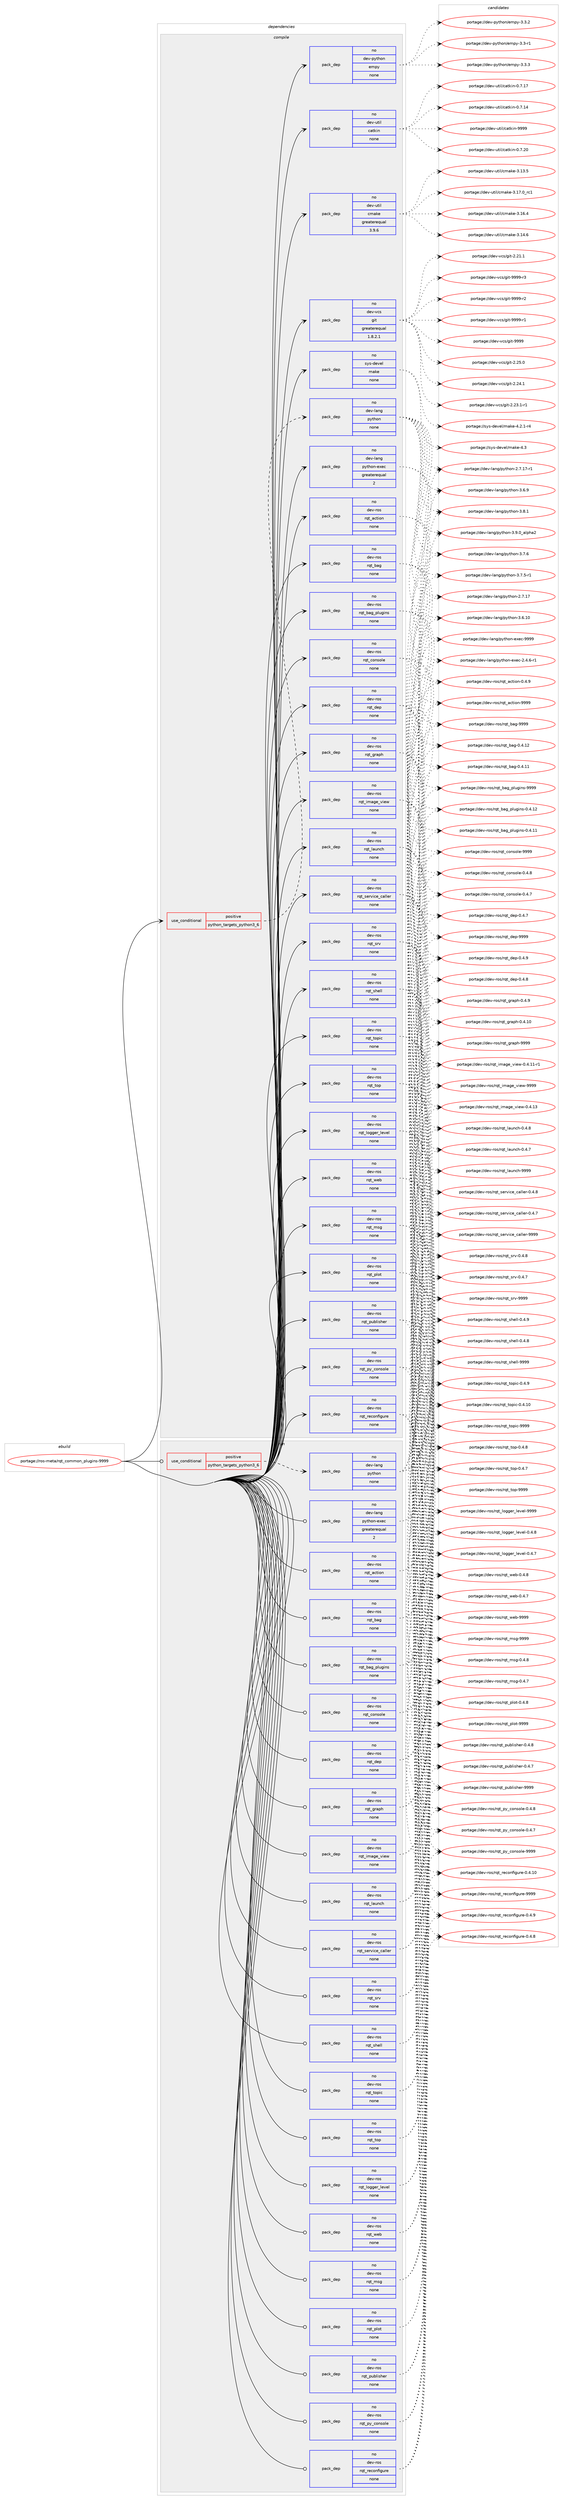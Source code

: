 digraph prolog {

# *************
# Graph options
# *************

newrank=true;
concentrate=true;
compound=true;
graph [rankdir=LR,fontname=Helvetica,fontsize=10,ranksep=1.5];#, ranksep=2.5, nodesep=0.2];
edge  [arrowhead=vee];
node  [fontname=Helvetica,fontsize=10];

# **********
# The ebuild
# **********

subgraph cluster_leftcol {
color=gray;
rank=same;
label=<<i>ebuild</i>>;
id [label="portage://ros-meta/rqt_common_plugins-9999", color=red, width=4, href="../ros-meta/rqt_common_plugins-9999.svg"];
}

# ****************
# The dependencies
# ****************

subgraph cluster_midcol {
color=gray;
label=<<i>dependencies</i>>;
subgraph cluster_compile {
fillcolor="#eeeeee";
style=filled;
label=<<i>compile</i>>;
subgraph cond20839 {
dependency103683 [label=<<TABLE BORDER="0" CELLBORDER="1" CELLSPACING="0" CELLPADDING="4"><TR><TD ROWSPAN="3" CELLPADDING="10">use_conditional</TD></TR><TR><TD>positive</TD></TR><TR><TD>python_targets_python3_6</TD></TR></TABLE>>, shape=none, color=red];
subgraph pack81050 {
dependency103684 [label=<<TABLE BORDER="0" CELLBORDER="1" CELLSPACING="0" CELLPADDING="4" WIDTH="220"><TR><TD ROWSPAN="6" CELLPADDING="30">pack_dep</TD></TR><TR><TD WIDTH="110">no</TD></TR><TR><TD>dev-lang</TD></TR><TR><TD>python</TD></TR><TR><TD>none</TD></TR><TR><TD></TD></TR></TABLE>>, shape=none, color=blue];
}
dependency103683:e -> dependency103684:w [weight=20,style="dashed",arrowhead="vee"];
}
id:e -> dependency103683:w [weight=20,style="solid",arrowhead="vee"];
subgraph pack81051 {
dependency103685 [label=<<TABLE BORDER="0" CELLBORDER="1" CELLSPACING="0" CELLPADDING="4" WIDTH="220"><TR><TD ROWSPAN="6" CELLPADDING="30">pack_dep</TD></TR><TR><TD WIDTH="110">no</TD></TR><TR><TD>dev-lang</TD></TR><TR><TD>python-exec</TD></TR><TR><TD>greaterequal</TD></TR><TR><TD>2</TD></TR></TABLE>>, shape=none, color=blue];
}
id:e -> dependency103685:w [weight=20,style="solid",arrowhead="vee"];
subgraph pack81052 {
dependency103686 [label=<<TABLE BORDER="0" CELLBORDER="1" CELLSPACING="0" CELLPADDING="4" WIDTH="220"><TR><TD ROWSPAN="6" CELLPADDING="30">pack_dep</TD></TR><TR><TD WIDTH="110">no</TD></TR><TR><TD>dev-python</TD></TR><TR><TD>empy</TD></TR><TR><TD>none</TD></TR><TR><TD></TD></TR></TABLE>>, shape=none, color=blue];
}
id:e -> dependency103686:w [weight=20,style="solid",arrowhead="vee"];
subgraph pack81053 {
dependency103687 [label=<<TABLE BORDER="0" CELLBORDER="1" CELLSPACING="0" CELLPADDING="4" WIDTH="220"><TR><TD ROWSPAN="6" CELLPADDING="30">pack_dep</TD></TR><TR><TD WIDTH="110">no</TD></TR><TR><TD>dev-ros</TD></TR><TR><TD>rqt_action</TD></TR><TR><TD>none</TD></TR><TR><TD></TD></TR></TABLE>>, shape=none, color=blue];
}
id:e -> dependency103687:w [weight=20,style="solid",arrowhead="vee"];
subgraph pack81054 {
dependency103688 [label=<<TABLE BORDER="0" CELLBORDER="1" CELLSPACING="0" CELLPADDING="4" WIDTH="220"><TR><TD ROWSPAN="6" CELLPADDING="30">pack_dep</TD></TR><TR><TD WIDTH="110">no</TD></TR><TR><TD>dev-ros</TD></TR><TR><TD>rqt_bag</TD></TR><TR><TD>none</TD></TR><TR><TD></TD></TR></TABLE>>, shape=none, color=blue];
}
id:e -> dependency103688:w [weight=20,style="solid",arrowhead="vee"];
subgraph pack81055 {
dependency103689 [label=<<TABLE BORDER="0" CELLBORDER="1" CELLSPACING="0" CELLPADDING="4" WIDTH="220"><TR><TD ROWSPAN="6" CELLPADDING="30">pack_dep</TD></TR><TR><TD WIDTH="110">no</TD></TR><TR><TD>dev-ros</TD></TR><TR><TD>rqt_bag_plugins</TD></TR><TR><TD>none</TD></TR><TR><TD></TD></TR></TABLE>>, shape=none, color=blue];
}
id:e -> dependency103689:w [weight=20,style="solid",arrowhead="vee"];
subgraph pack81056 {
dependency103690 [label=<<TABLE BORDER="0" CELLBORDER="1" CELLSPACING="0" CELLPADDING="4" WIDTH="220"><TR><TD ROWSPAN="6" CELLPADDING="30">pack_dep</TD></TR><TR><TD WIDTH="110">no</TD></TR><TR><TD>dev-ros</TD></TR><TR><TD>rqt_console</TD></TR><TR><TD>none</TD></TR><TR><TD></TD></TR></TABLE>>, shape=none, color=blue];
}
id:e -> dependency103690:w [weight=20,style="solid",arrowhead="vee"];
subgraph pack81057 {
dependency103691 [label=<<TABLE BORDER="0" CELLBORDER="1" CELLSPACING="0" CELLPADDING="4" WIDTH="220"><TR><TD ROWSPAN="6" CELLPADDING="30">pack_dep</TD></TR><TR><TD WIDTH="110">no</TD></TR><TR><TD>dev-ros</TD></TR><TR><TD>rqt_dep</TD></TR><TR><TD>none</TD></TR><TR><TD></TD></TR></TABLE>>, shape=none, color=blue];
}
id:e -> dependency103691:w [weight=20,style="solid",arrowhead="vee"];
subgraph pack81058 {
dependency103692 [label=<<TABLE BORDER="0" CELLBORDER="1" CELLSPACING="0" CELLPADDING="4" WIDTH="220"><TR><TD ROWSPAN="6" CELLPADDING="30">pack_dep</TD></TR><TR><TD WIDTH="110">no</TD></TR><TR><TD>dev-ros</TD></TR><TR><TD>rqt_graph</TD></TR><TR><TD>none</TD></TR><TR><TD></TD></TR></TABLE>>, shape=none, color=blue];
}
id:e -> dependency103692:w [weight=20,style="solid",arrowhead="vee"];
subgraph pack81059 {
dependency103693 [label=<<TABLE BORDER="0" CELLBORDER="1" CELLSPACING="0" CELLPADDING="4" WIDTH="220"><TR><TD ROWSPAN="6" CELLPADDING="30">pack_dep</TD></TR><TR><TD WIDTH="110">no</TD></TR><TR><TD>dev-ros</TD></TR><TR><TD>rqt_image_view</TD></TR><TR><TD>none</TD></TR><TR><TD></TD></TR></TABLE>>, shape=none, color=blue];
}
id:e -> dependency103693:w [weight=20,style="solid",arrowhead="vee"];
subgraph pack81060 {
dependency103694 [label=<<TABLE BORDER="0" CELLBORDER="1" CELLSPACING="0" CELLPADDING="4" WIDTH="220"><TR><TD ROWSPAN="6" CELLPADDING="30">pack_dep</TD></TR><TR><TD WIDTH="110">no</TD></TR><TR><TD>dev-ros</TD></TR><TR><TD>rqt_launch</TD></TR><TR><TD>none</TD></TR><TR><TD></TD></TR></TABLE>>, shape=none, color=blue];
}
id:e -> dependency103694:w [weight=20,style="solid",arrowhead="vee"];
subgraph pack81061 {
dependency103695 [label=<<TABLE BORDER="0" CELLBORDER="1" CELLSPACING="0" CELLPADDING="4" WIDTH="220"><TR><TD ROWSPAN="6" CELLPADDING="30">pack_dep</TD></TR><TR><TD WIDTH="110">no</TD></TR><TR><TD>dev-ros</TD></TR><TR><TD>rqt_logger_level</TD></TR><TR><TD>none</TD></TR><TR><TD></TD></TR></TABLE>>, shape=none, color=blue];
}
id:e -> dependency103695:w [weight=20,style="solid",arrowhead="vee"];
subgraph pack81062 {
dependency103696 [label=<<TABLE BORDER="0" CELLBORDER="1" CELLSPACING="0" CELLPADDING="4" WIDTH="220"><TR><TD ROWSPAN="6" CELLPADDING="30">pack_dep</TD></TR><TR><TD WIDTH="110">no</TD></TR><TR><TD>dev-ros</TD></TR><TR><TD>rqt_msg</TD></TR><TR><TD>none</TD></TR><TR><TD></TD></TR></TABLE>>, shape=none, color=blue];
}
id:e -> dependency103696:w [weight=20,style="solid",arrowhead="vee"];
subgraph pack81063 {
dependency103697 [label=<<TABLE BORDER="0" CELLBORDER="1" CELLSPACING="0" CELLPADDING="4" WIDTH="220"><TR><TD ROWSPAN="6" CELLPADDING="30">pack_dep</TD></TR><TR><TD WIDTH="110">no</TD></TR><TR><TD>dev-ros</TD></TR><TR><TD>rqt_plot</TD></TR><TR><TD>none</TD></TR><TR><TD></TD></TR></TABLE>>, shape=none, color=blue];
}
id:e -> dependency103697:w [weight=20,style="solid",arrowhead="vee"];
subgraph pack81064 {
dependency103698 [label=<<TABLE BORDER="0" CELLBORDER="1" CELLSPACING="0" CELLPADDING="4" WIDTH="220"><TR><TD ROWSPAN="6" CELLPADDING="30">pack_dep</TD></TR><TR><TD WIDTH="110">no</TD></TR><TR><TD>dev-ros</TD></TR><TR><TD>rqt_publisher</TD></TR><TR><TD>none</TD></TR><TR><TD></TD></TR></TABLE>>, shape=none, color=blue];
}
id:e -> dependency103698:w [weight=20,style="solid",arrowhead="vee"];
subgraph pack81065 {
dependency103699 [label=<<TABLE BORDER="0" CELLBORDER="1" CELLSPACING="0" CELLPADDING="4" WIDTH="220"><TR><TD ROWSPAN="6" CELLPADDING="30">pack_dep</TD></TR><TR><TD WIDTH="110">no</TD></TR><TR><TD>dev-ros</TD></TR><TR><TD>rqt_py_console</TD></TR><TR><TD>none</TD></TR><TR><TD></TD></TR></TABLE>>, shape=none, color=blue];
}
id:e -> dependency103699:w [weight=20,style="solid",arrowhead="vee"];
subgraph pack81066 {
dependency103700 [label=<<TABLE BORDER="0" CELLBORDER="1" CELLSPACING="0" CELLPADDING="4" WIDTH="220"><TR><TD ROWSPAN="6" CELLPADDING="30">pack_dep</TD></TR><TR><TD WIDTH="110">no</TD></TR><TR><TD>dev-ros</TD></TR><TR><TD>rqt_reconfigure</TD></TR><TR><TD>none</TD></TR><TR><TD></TD></TR></TABLE>>, shape=none, color=blue];
}
id:e -> dependency103700:w [weight=20,style="solid",arrowhead="vee"];
subgraph pack81067 {
dependency103701 [label=<<TABLE BORDER="0" CELLBORDER="1" CELLSPACING="0" CELLPADDING="4" WIDTH="220"><TR><TD ROWSPAN="6" CELLPADDING="30">pack_dep</TD></TR><TR><TD WIDTH="110">no</TD></TR><TR><TD>dev-ros</TD></TR><TR><TD>rqt_service_caller</TD></TR><TR><TD>none</TD></TR><TR><TD></TD></TR></TABLE>>, shape=none, color=blue];
}
id:e -> dependency103701:w [weight=20,style="solid",arrowhead="vee"];
subgraph pack81068 {
dependency103702 [label=<<TABLE BORDER="0" CELLBORDER="1" CELLSPACING="0" CELLPADDING="4" WIDTH="220"><TR><TD ROWSPAN="6" CELLPADDING="30">pack_dep</TD></TR><TR><TD WIDTH="110">no</TD></TR><TR><TD>dev-ros</TD></TR><TR><TD>rqt_shell</TD></TR><TR><TD>none</TD></TR><TR><TD></TD></TR></TABLE>>, shape=none, color=blue];
}
id:e -> dependency103702:w [weight=20,style="solid",arrowhead="vee"];
subgraph pack81069 {
dependency103703 [label=<<TABLE BORDER="0" CELLBORDER="1" CELLSPACING="0" CELLPADDING="4" WIDTH="220"><TR><TD ROWSPAN="6" CELLPADDING="30">pack_dep</TD></TR><TR><TD WIDTH="110">no</TD></TR><TR><TD>dev-ros</TD></TR><TR><TD>rqt_srv</TD></TR><TR><TD>none</TD></TR><TR><TD></TD></TR></TABLE>>, shape=none, color=blue];
}
id:e -> dependency103703:w [weight=20,style="solid",arrowhead="vee"];
subgraph pack81070 {
dependency103704 [label=<<TABLE BORDER="0" CELLBORDER="1" CELLSPACING="0" CELLPADDING="4" WIDTH="220"><TR><TD ROWSPAN="6" CELLPADDING="30">pack_dep</TD></TR><TR><TD WIDTH="110">no</TD></TR><TR><TD>dev-ros</TD></TR><TR><TD>rqt_top</TD></TR><TR><TD>none</TD></TR><TR><TD></TD></TR></TABLE>>, shape=none, color=blue];
}
id:e -> dependency103704:w [weight=20,style="solid",arrowhead="vee"];
subgraph pack81071 {
dependency103705 [label=<<TABLE BORDER="0" CELLBORDER="1" CELLSPACING="0" CELLPADDING="4" WIDTH="220"><TR><TD ROWSPAN="6" CELLPADDING="30">pack_dep</TD></TR><TR><TD WIDTH="110">no</TD></TR><TR><TD>dev-ros</TD></TR><TR><TD>rqt_topic</TD></TR><TR><TD>none</TD></TR><TR><TD></TD></TR></TABLE>>, shape=none, color=blue];
}
id:e -> dependency103705:w [weight=20,style="solid",arrowhead="vee"];
subgraph pack81072 {
dependency103706 [label=<<TABLE BORDER="0" CELLBORDER="1" CELLSPACING="0" CELLPADDING="4" WIDTH="220"><TR><TD ROWSPAN="6" CELLPADDING="30">pack_dep</TD></TR><TR><TD WIDTH="110">no</TD></TR><TR><TD>dev-ros</TD></TR><TR><TD>rqt_web</TD></TR><TR><TD>none</TD></TR><TR><TD></TD></TR></TABLE>>, shape=none, color=blue];
}
id:e -> dependency103706:w [weight=20,style="solid",arrowhead="vee"];
subgraph pack81073 {
dependency103707 [label=<<TABLE BORDER="0" CELLBORDER="1" CELLSPACING="0" CELLPADDING="4" WIDTH="220"><TR><TD ROWSPAN="6" CELLPADDING="30">pack_dep</TD></TR><TR><TD WIDTH="110">no</TD></TR><TR><TD>dev-util</TD></TR><TR><TD>catkin</TD></TR><TR><TD>none</TD></TR><TR><TD></TD></TR></TABLE>>, shape=none, color=blue];
}
id:e -> dependency103707:w [weight=20,style="solid",arrowhead="vee"];
subgraph pack81074 {
dependency103708 [label=<<TABLE BORDER="0" CELLBORDER="1" CELLSPACING="0" CELLPADDING="4" WIDTH="220"><TR><TD ROWSPAN="6" CELLPADDING="30">pack_dep</TD></TR><TR><TD WIDTH="110">no</TD></TR><TR><TD>dev-util</TD></TR><TR><TD>cmake</TD></TR><TR><TD>greaterequal</TD></TR><TR><TD>3.9.6</TD></TR></TABLE>>, shape=none, color=blue];
}
id:e -> dependency103708:w [weight=20,style="solid",arrowhead="vee"];
subgraph pack81075 {
dependency103709 [label=<<TABLE BORDER="0" CELLBORDER="1" CELLSPACING="0" CELLPADDING="4" WIDTH="220"><TR><TD ROWSPAN="6" CELLPADDING="30">pack_dep</TD></TR><TR><TD WIDTH="110">no</TD></TR><TR><TD>dev-vcs</TD></TR><TR><TD>git</TD></TR><TR><TD>greaterequal</TD></TR><TR><TD>1.8.2.1</TD></TR></TABLE>>, shape=none, color=blue];
}
id:e -> dependency103709:w [weight=20,style="solid",arrowhead="vee"];
subgraph pack81076 {
dependency103710 [label=<<TABLE BORDER="0" CELLBORDER="1" CELLSPACING="0" CELLPADDING="4" WIDTH="220"><TR><TD ROWSPAN="6" CELLPADDING="30">pack_dep</TD></TR><TR><TD WIDTH="110">no</TD></TR><TR><TD>sys-devel</TD></TR><TR><TD>make</TD></TR><TR><TD>none</TD></TR><TR><TD></TD></TR></TABLE>>, shape=none, color=blue];
}
id:e -> dependency103710:w [weight=20,style="solid",arrowhead="vee"];
}
subgraph cluster_compileandrun {
fillcolor="#eeeeee";
style=filled;
label=<<i>compile and run</i>>;
}
subgraph cluster_run {
fillcolor="#eeeeee";
style=filled;
label=<<i>run</i>>;
subgraph cond20840 {
dependency103711 [label=<<TABLE BORDER="0" CELLBORDER="1" CELLSPACING="0" CELLPADDING="4"><TR><TD ROWSPAN="3" CELLPADDING="10">use_conditional</TD></TR><TR><TD>positive</TD></TR><TR><TD>python_targets_python3_6</TD></TR></TABLE>>, shape=none, color=red];
subgraph pack81077 {
dependency103712 [label=<<TABLE BORDER="0" CELLBORDER="1" CELLSPACING="0" CELLPADDING="4" WIDTH="220"><TR><TD ROWSPAN="6" CELLPADDING="30">pack_dep</TD></TR><TR><TD WIDTH="110">no</TD></TR><TR><TD>dev-lang</TD></TR><TR><TD>python</TD></TR><TR><TD>none</TD></TR><TR><TD></TD></TR></TABLE>>, shape=none, color=blue];
}
dependency103711:e -> dependency103712:w [weight=20,style="dashed",arrowhead="vee"];
}
id:e -> dependency103711:w [weight=20,style="solid",arrowhead="odot"];
subgraph pack81078 {
dependency103713 [label=<<TABLE BORDER="0" CELLBORDER="1" CELLSPACING="0" CELLPADDING="4" WIDTH="220"><TR><TD ROWSPAN="6" CELLPADDING="30">pack_dep</TD></TR><TR><TD WIDTH="110">no</TD></TR><TR><TD>dev-lang</TD></TR><TR><TD>python-exec</TD></TR><TR><TD>greaterequal</TD></TR><TR><TD>2</TD></TR></TABLE>>, shape=none, color=blue];
}
id:e -> dependency103713:w [weight=20,style="solid",arrowhead="odot"];
subgraph pack81079 {
dependency103714 [label=<<TABLE BORDER="0" CELLBORDER="1" CELLSPACING="0" CELLPADDING="4" WIDTH="220"><TR><TD ROWSPAN="6" CELLPADDING="30">pack_dep</TD></TR><TR><TD WIDTH="110">no</TD></TR><TR><TD>dev-ros</TD></TR><TR><TD>rqt_action</TD></TR><TR><TD>none</TD></TR><TR><TD></TD></TR></TABLE>>, shape=none, color=blue];
}
id:e -> dependency103714:w [weight=20,style="solid",arrowhead="odot"];
subgraph pack81080 {
dependency103715 [label=<<TABLE BORDER="0" CELLBORDER="1" CELLSPACING="0" CELLPADDING="4" WIDTH="220"><TR><TD ROWSPAN="6" CELLPADDING="30">pack_dep</TD></TR><TR><TD WIDTH="110">no</TD></TR><TR><TD>dev-ros</TD></TR><TR><TD>rqt_bag</TD></TR><TR><TD>none</TD></TR><TR><TD></TD></TR></TABLE>>, shape=none, color=blue];
}
id:e -> dependency103715:w [weight=20,style="solid",arrowhead="odot"];
subgraph pack81081 {
dependency103716 [label=<<TABLE BORDER="0" CELLBORDER="1" CELLSPACING="0" CELLPADDING="4" WIDTH="220"><TR><TD ROWSPAN="6" CELLPADDING="30">pack_dep</TD></TR><TR><TD WIDTH="110">no</TD></TR><TR><TD>dev-ros</TD></TR><TR><TD>rqt_bag_plugins</TD></TR><TR><TD>none</TD></TR><TR><TD></TD></TR></TABLE>>, shape=none, color=blue];
}
id:e -> dependency103716:w [weight=20,style="solid",arrowhead="odot"];
subgraph pack81082 {
dependency103717 [label=<<TABLE BORDER="0" CELLBORDER="1" CELLSPACING="0" CELLPADDING="4" WIDTH="220"><TR><TD ROWSPAN="6" CELLPADDING="30">pack_dep</TD></TR><TR><TD WIDTH="110">no</TD></TR><TR><TD>dev-ros</TD></TR><TR><TD>rqt_console</TD></TR><TR><TD>none</TD></TR><TR><TD></TD></TR></TABLE>>, shape=none, color=blue];
}
id:e -> dependency103717:w [weight=20,style="solid",arrowhead="odot"];
subgraph pack81083 {
dependency103718 [label=<<TABLE BORDER="0" CELLBORDER="1" CELLSPACING="0" CELLPADDING="4" WIDTH="220"><TR><TD ROWSPAN="6" CELLPADDING="30">pack_dep</TD></TR><TR><TD WIDTH="110">no</TD></TR><TR><TD>dev-ros</TD></TR><TR><TD>rqt_dep</TD></TR><TR><TD>none</TD></TR><TR><TD></TD></TR></TABLE>>, shape=none, color=blue];
}
id:e -> dependency103718:w [weight=20,style="solid",arrowhead="odot"];
subgraph pack81084 {
dependency103719 [label=<<TABLE BORDER="0" CELLBORDER="1" CELLSPACING="0" CELLPADDING="4" WIDTH="220"><TR><TD ROWSPAN="6" CELLPADDING="30">pack_dep</TD></TR><TR><TD WIDTH="110">no</TD></TR><TR><TD>dev-ros</TD></TR><TR><TD>rqt_graph</TD></TR><TR><TD>none</TD></TR><TR><TD></TD></TR></TABLE>>, shape=none, color=blue];
}
id:e -> dependency103719:w [weight=20,style="solid",arrowhead="odot"];
subgraph pack81085 {
dependency103720 [label=<<TABLE BORDER="0" CELLBORDER="1" CELLSPACING="0" CELLPADDING="4" WIDTH="220"><TR><TD ROWSPAN="6" CELLPADDING="30">pack_dep</TD></TR><TR><TD WIDTH="110">no</TD></TR><TR><TD>dev-ros</TD></TR><TR><TD>rqt_image_view</TD></TR><TR><TD>none</TD></TR><TR><TD></TD></TR></TABLE>>, shape=none, color=blue];
}
id:e -> dependency103720:w [weight=20,style="solid",arrowhead="odot"];
subgraph pack81086 {
dependency103721 [label=<<TABLE BORDER="0" CELLBORDER="1" CELLSPACING="0" CELLPADDING="4" WIDTH="220"><TR><TD ROWSPAN="6" CELLPADDING="30">pack_dep</TD></TR><TR><TD WIDTH="110">no</TD></TR><TR><TD>dev-ros</TD></TR><TR><TD>rqt_launch</TD></TR><TR><TD>none</TD></TR><TR><TD></TD></TR></TABLE>>, shape=none, color=blue];
}
id:e -> dependency103721:w [weight=20,style="solid",arrowhead="odot"];
subgraph pack81087 {
dependency103722 [label=<<TABLE BORDER="0" CELLBORDER="1" CELLSPACING="0" CELLPADDING="4" WIDTH="220"><TR><TD ROWSPAN="6" CELLPADDING="30">pack_dep</TD></TR><TR><TD WIDTH="110">no</TD></TR><TR><TD>dev-ros</TD></TR><TR><TD>rqt_logger_level</TD></TR><TR><TD>none</TD></TR><TR><TD></TD></TR></TABLE>>, shape=none, color=blue];
}
id:e -> dependency103722:w [weight=20,style="solid",arrowhead="odot"];
subgraph pack81088 {
dependency103723 [label=<<TABLE BORDER="0" CELLBORDER="1" CELLSPACING="0" CELLPADDING="4" WIDTH="220"><TR><TD ROWSPAN="6" CELLPADDING="30">pack_dep</TD></TR><TR><TD WIDTH="110">no</TD></TR><TR><TD>dev-ros</TD></TR><TR><TD>rqt_msg</TD></TR><TR><TD>none</TD></TR><TR><TD></TD></TR></TABLE>>, shape=none, color=blue];
}
id:e -> dependency103723:w [weight=20,style="solid",arrowhead="odot"];
subgraph pack81089 {
dependency103724 [label=<<TABLE BORDER="0" CELLBORDER="1" CELLSPACING="0" CELLPADDING="4" WIDTH="220"><TR><TD ROWSPAN="6" CELLPADDING="30">pack_dep</TD></TR><TR><TD WIDTH="110">no</TD></TR><TR><TD>dev-ros</TD></TR><TR><TD>rqt_plot</TD></TR><TR><TD>none</TD></TR><TR><TD></TD></TR></TABLE>>, shape=none, color=blue];
}
id:e -> dependency103724:w [weight=20,style="solid",arrowhead="odot"];
subgraph pack81090 {
dependency103725 [label=<<TABLE BORDER="0" CELLBORDER="1" CELLSPACING="0" CELLPADDING="4" WIDTH="220"><TR><TD ROWSPAN="6" CELLPADDING="30">pack_dep</TD></TR><TR><TD WIDTH="110">no</TD></TR><TR><TD>dev-ros</TD></TR><TR><TD>rqt_publisher</TD></TR><TR><TD>none</TD></TR><TR><TD></TD></TR></TABLE>>, shape=none, color=blue];
}
id:e -> dependency103725:w [weight=20,style="solid",arrowhead="odot"];
subgraph pack81091 {
dependency103726 [label=<<TABLE BORDER="0" CELLBORDER="1" CELLSPACING="0" CELLPADDING="4" WIDTH="220"><TR><TD ROWSPAN="6" CELLPADDING="30">pack_dep</TD></TR><TR><TD WIDTH="110">no</TD></TR><TR><TD>dev-ros</TD></TR><TR><TD>rqt_py_console</TD></TR><TR><TD>none</TD></TR><TR><TD></TD></TR></TABLE>>, shape=none, color=blue];
}
id:e -> dependency103726:w [weight=20,style="solid",arrowhead="odot"];
subgraph pack81092 {
dependency103727 [label=<<TABLE BORDER="0" CELLBORDER="1" CELLSPACING="0" CELLPADDING="4" WIDTH="220"><TR><TD ROWSPAN="6" CELLPADDING="30">pack_dep</TD></TR><TR><TD WIDTH="110">no</TD></TR><TR><TD>dev-ros</TD></TR><TR><TD>rqt_reconfigure</TD></TR><TR><TD>none</TD></TR><TR><TD></TD></TR></TABLE>>, shape=none, color=blue];
}
id:e -> dependency103727:w [weight=20,style="solid",arrowhead="odot"];
subgraph pack81093 {
dependency103728 [label=<<TABLE BORDER="0" CELLBORDER="1" CELLSPACING="0" CELLPADDING="4" WIDTH="220"><TR><TD ROWSPAN="6" CELLPADDING="30">pack_dep</TD></TR><TR><TD WIDTH="110">no</TD></TR><TR><TD>dev-ros</TD></TR><TR><TD>rqt_service_caller</TD></TR><TR><TD>none</TD></TR><TR><TD></TD></TR></TABLE>>, shape=none, color=blue];
}
id:e -> dependency103728:w [weight=20,style="solid",arrowhead="odot"];
subgraph pack81094 {
dependency103729 [label=<<TABLE BORDER="0" CELLBORDER="1" CELLSPACING="0" CELLPADDING="4" WIDTH="220"><TR><TD ROWSPAN="6" CELLPADDING="30">pack_dep</TD></TR><TR><TD WIDTH="110">no</TD></TR><TR><TD>dev-ros</TD></TR><TR><TD>rqt_shell</TD></TR><TR><TD>none</TD></TR><TR><TD></TD></TR></TABLE>>, shape=none, color=blue];
}
id:e -> dependency103729:w [weight=20,style="solid",arrowhead="odot"];
subgraph pack81095 {
dependency103730 [label=<<TABLE BORDER="0" CELLBORDER="1" CELLSPACING="0" CELLPADDING="4" WIDTH="220"><TR><TD ROWSPAN="6" CELLPADDING="30">pack_dep</TD></TR><TR><TD WIDTH="110">no</TD></TR><TR><TD>dev-ros</TD></TR><TR><TD>rqt_srv</TD></TR><TR><TD>none</TD></TR><TR><TD></TD></TR></TABLE>>, shape=none, color=blue];
}
id:e -> dependency103730:w [weight=20,style="solid",arrowhead="odot"];
subgraph pack81096 {
dependency103731 [label=<<TABLE BORDER="0" CELLBORDER="1" CELLSPACING="0" CELLPADDING="4" WIDTH="220"><TR><TD ROWSPAN="6" CELLPADDING="30">pack_dep</TD></TR><TR><TD WIDTH="110">no</TD></TR><TR><TD>dev-ros</TD></TR><TR><TD>rqt_top</TD></TR><TR><TD>none</TD></TR><TR><TD></TD></TR></TABLE>>, shape=none, color=blue];
}
id:e -> dependency103731:w [weight=20,style="solid",arrowhead="odot"];
subgraph pack81097 {
dependency103732 [label=<<TABLE BORDER="0" CELLBORDER="1" CELLSPACING="0" CELLPADDING="4" WIDTH="220"><TR><TD ROWSPAN="6" CELLPADDING="30">pack_dep</TD></TR><TR><TD WIDTH="110">no</TD></TR><TR><TD>dev-ros</TD></TR><TR><TD>rqt_topic</TD></TR><TR><TD>none</TD></TR><TR><TD></TD></TR></TABLE>>, shape=none, color=blue];
}
id:e -> dependency103732:w [weight=20,style="solid",arrowhead="odot"];
subgraph pack81098 {
dependency103733 [label=<<TABLE BORDER="0" CELLBORDER="1" CELLSPACING="0" CELLPADDING="4" WIDTH="220"><TR><TD ROWSPAN="6" CELLPADDING="30">pack_dep</TD></TR><TR><TD WIDTH="110">no</TD></TR><TR><TD>dev-ros</TD></TR><TR><TD>rqt_web</TD></TR><TR><TD>none</TD></TR><TR><TD></TD></TR></TABLE>>, shape=none, color=blue];
}
id:e -> dependency103733:w [weight=20,style="solid",arrowhead="odot"];
}
}

# **************
# The candidates
# **************

subgraph cluster_choices {
rank=same;
color=gray;
label=<<i>candidates</i>>;

subgraph choice81050 {
color=black;
nodesep=1;
choice10010111845108971101034711212111610411111045514657464895971081121049750 [label="portage://dev-lang/python-3.9.0_alpha2", color=red, width=4,href="../dev-lang/python-3.9.0_alpha2.svg"];
choice100101118451089711010347112121116104111110455146564649 [label="portage://dev-lang/python-3.8.1", color=red, width=4,href="../dev-lang/python-3.8.1.svg"];
choice100101118451089711010347112121116104111110455146554654 [label="portage://dev-lang/python-3.7.6", color=red, width=4,href="../dev-lang/python-3.7.6.svg"];
choice1001011184510897110103471121211161041111104551465546534511449 [label="portage://dev-lang/python-3.7.5-r1", color=red, width=4,href="../dev-lang/python-3.7.5-r1.svg"];
choice100101118451089711010347112121116104111110455146544657 [label="portage://dev-lang/python-3.6.9", color=red, width=4,href="../dev-lang/python-3.6.9.svg"];
choice10010111845108971101034711212111610411111045514654464948 [label="portage://dev-lang/python-3.6.10", color=red, width=4,href="../dev-lang/python-3.6.10.svg"];
choice100101118451089711010347112121116104111110455046554649554511449 [label="portage://dev-lang/python-2.7.17-r1", color=red, width=4,href="../dev-lang/python-2.7.17-r1.svg"];
choice10010111845108971101034711212111610411111045504655464955 [label="portage://dev-lang/python-2.7.17", color=red, width=4,href="../dev-lang/python-2.7.17.svg"];
dependency103684:e -> choice10010111845108971101034711212111610411111045514657464895971081121049750:w [style=dotted,weight="100"];
dependency103684:e -> choice100101118451089711010347112121116104111110455146564649:w [style=dotted,weight="100"];
dependency103684:e -> choice100101118451089711010347112121116104111110455146554654:w [style=dotted,weight="100"];
dependency103684:e -> choice1001011184510897110103471121211161041111104551465546534511449:w [style=dotted,weight="100"];
dependency103684:e -> choice100101118451089711010347112121116104111110455146544657:w [style=dotted,weight="100"];
dependency103684:e -> choice10010111845108971101034711212111610411111045514654464948:w [style=dotted,weight="100"];
dependency103684:e -> choice100101118451089711010347112121116104111110455046554649554511449:w [style=dotted,weight="100"];
dependency103684:e -> choice10010111845108971101034711212111610411111045504655464955:w [style=dotted,weight="100"];
}
subgraph choice81051 {
color=black;
nodesep=1;
choice10010111845108971101034711212111610411111045101120101994557575757 [label="portage://dev-lang/python-exec-9999", color=red, width=4,href="../dev-lang/python-exec-9999.svg"];
choice10010111845108971101034711212111610411111045101120101994550465246544511449 [label="portage://dev-lang/python-exec-2.4.6-r1", color=red, width=4,href="../dev-lang/python-exec-2.4.6-r1.svg"];
dependency103685:e -> choice10010111845108971101034711212111610411111045101120101994557575757:w [style=dotted,weight="100"];
dependency103685:e -> choice10010111845108971101034711212111610411111045101120101994550465246544511449:w [style=dotted,weight="100"];
}
subgraph choice81052 {
color=black;
nodesep=1;
choice1001011184511212111610411111047101109112121455146514651 [label="portage://dev-python/empy-3.3.3", color=red, width=4,href="../dev-python/empy-3.3.3.svg"];
choice1001011184511212111610411111047101109112121455146514650 [label="portage://dev-python/empy-3.3.2", color=red, width=4,href="../dev-python/empy-3.3.2.svg"];
choice1001011184511212111610411111047101109112121455146514511449 [label="portage://dev-python/empy-3.3-r1", color=red, width=4,href="../dev-python/empy-3.3-r1.svg"];
dependency103686:e -> choice1001011184511212111610411111047101109112121455146514651:w [style=dotted,weight="100"];
dependency103686:e -> choice1001011184511212111610411111047101109112121455146514650:w [style=dotted,weight="100"];
dependency103686:e -> choice1001011184511212111610411111047101109112121455146514511449:w [style=dotted,weight="100"];
}
subgraph choice81053 {
color=black;
nodesep=1;
choice10010111845114111115471141131169597991161051111104557575757 [label="portage://dev-ros/rqt_action-9999", color=red, width=4,href="../dev-ros/rqt_action-9999.svg"];
choice1001011184511411111547114113116959799116105111110454846524657 [label="portage://dev-ros/rqt_action-0.4.9", color=red, width=4,href="../dev-ros/rqt_action-0.4.9.svg"];
dependency103687:e -> choice10010111845114111115471141131169597991161051111104557575757:w [style=dotted,weight="100"];
dependency103687:e -> choice1001011184511411111547114113116959799116105111110454846524657:w [style=dotted,weight="100"];
}
subgraph choice81054 {
color=black;
nodesep=1;
choice10010111845114111115471141131169598971034557575757 [label="portage://dev-ros/rqt_bag-9999", color=red, width=4,href="../dev-ros/rqt_bag-9999.svg"];
choice100101118451141111154711411311695989710345484652464950 [label="portage://dev-ros/rqt_bag-0.4.12", color=red, width=4,href="../dev-ros/rqt_bag-0.4.12.svg"];
choice100101118451141111154711411311695989710345484652464949 [label="portage://dev-ros/rqt_bag-0.4.11", color=red, width=4,href="../dev-ros/rqt_bag-0.4.11.svg"];
dependency103688:e -> choice10010111845114111115471141131169598971034557575757:w [style=dotted,weight="100"];
dependency103688:e -> choice100101118451141111154711411311695989710345484652464950:w [style=dotted,weight="100"];
dependency103688:e -> choice100101118451141111154711411311695989710345484652464949:w [style=dotted,weight="100"];
}
subgraph choice81055 {
color=black;
nodesep=1;
choice1001011184511411111547114113116959897103951121081171031051101154557575757 [label="portage://dev-ros/rqt_bag_plugins-9999", color=red, width=4,href="../dev-ros/rqt_bag_plugins-9999.svg"];
choice10010111845114111115471141131169598971039511210811710310511011545484652464950 [label="portage://dev-ros/rqt_bag_plugins-0.4.12", color=red, width=4,href="../dev-ros/rqt_bag_plugins-0.4.12.svg"];
choice10010111845114111115471141131169598971039511210811710310511011545484652464949 [label="portage://dev-ros/rqt_bag_plugins-0.4.11", color=red, width=4,href="../dev-ros/rqt_bag_plugins-0.4.11.svg"];
dependency103689:e -> choice1001011184511411111547114113116959897103951121081171031051101154557575757:w [style=dotted,weight="100"];
dependency103689:e -> choice10010111845114111115471141131169598971039511210811710310511011545484652464950:w [style=dotted,weight="100"];
dependency103689:e -> choice10010111845114111115471141131169598971039511210811710310511011545484652464949:w [style=dotted,weight="100"];
}
subgraph choice81056 {
color=black;
nodesep=1;
choice100101118451141111154711411311695991111101151111081014557575757 [label="portage://dev-ros/rqt_console-9999", color=red, width=4,href="../dev-ros/rqt_console-9999.svg"];
choice10010111845114111115471141131169599111110115111108101454846524656 [label="portage://dev-ros/rqt_console-0.4.8", color=red, width=4,href="../dev-ros/rqt_console-0.4.8.svg"];
choice10010111845114111115471141131169599111110115111108101454846524655 [label="portage://dev-ros/rqt_console-0.4.7", color=red, width=4,href="../dev-ros/rqt_console-0.4.7.svg"];
dependency103690:e -> choice100101118451141111154711411311695991111101151111081014557575757:w [style=dotted,weight="100"];
dependency103690:e -> choice10010111845114111115471141131169599111110115111108101454846524656:w [style=dotted,weight="100"];
dependency103690:e -> choice10010111845114111115471141131169599111110115111108101454846524655:w [style=dotted,weight="100"];
}
subgraph choice81057 {
color=black;
nodesep=1;
choice1001011184511411111547114113116951001011124557575757 [label="portage://dev-ros/rqt_dep-9999", color=red, width=4,href="../dev-ros/rqt_dep-9999.svg"];
choice100101118451141111154711411311695100101112454846524657 [label="portage://dev-ros/rqt_dep-0.4.9", color=red, width=4,href="../dev-ros/rqt_dep-0.4.9.svg"];
choice100101118451141111154711411311695100101112454846524656 [label="portage://dev-ros/rqt_dep-0.4.8", color=red, width=4,href="../dev-ros/rqt_dep-0.4.8.svg"];
choice100101118451141111154711411311695100101112454846524655 [label="portage://dev-ros/rqt_dep-0.4.7", color=red, width=4,href="../dev-ros/rqt_dep-0.4.7.svg"];
dependency103691:e -> choice1001011184511411111547114113116951001011124557575757:w [style=dotted,weight="100"];
dependency103691:e -> choice100101118451141111154711411311695100101112454846524657:w [style=dotted,weight="100"];
dependency103691:e -> choice100101118451141111154711411311695100101112454846524656:w [style=dotted,weight="100"];
dependency103691:e -> choice100101118451141111154711411311695100101112454846524655:w [style=dotted,weight="100"];
}
subgraph choice81058 {
color=black;
nodesep=1;
choice100101118451141111154711411311695103114971121044557575757 [label="portage://dev-ros/rqt_graph-9999", color=red, width=4,href="../dev-ros/rqt_graph-9999.svg"];
choice10010111845114111115471141131169510311497112104454846524657 [label="portage://dev-ros/rqt_graph-0.4.9", color=red, width=4,href="../dev-ros/rqt_graph-0.4.9.svg"];
choice1001011184511411111547114113116951031149711210445484652464948 [label="portage://dev-ros/rqt_graph-0.4.10", color=red, width=4,href="../dev-ros/rqt_graph-0.4.10.svg"];
dependency103692:e -> choice100101118451141111154711411311695103114971121044557575757:w [style=dotted,weight="100"];
dependency103692:e -> choice10010111845114111115471141131169510311497112104454846524657:w [style=dotted,weight="100"];
dependency103692:e -> choice1001011184511411111547114113116951031149711210445484652464948:w [style=dotted,weight="100"];
}
subgraph choice81059 {
color=black;
nodesep=1;
choice10010111845114111115471141131169510510997103101951181051011194557575757 [label="portage://dev-ros/rqt_image_view-9999", color=red, width=4,href="../dev-ros/rqt_image_view-9999.svg"];
choice100101118451141111154711411311695105109971031019511810510111945484652464951 [label="portage://dev-ros/rqt_image_view-0.4.13", color=red, width=4,href="../dev-ros/rqt_image_view-0.4.13.svg"];
choice1001011184511411111547114113116951051099710310195118105101119454846524649494511449 [label="portage://dev-ros/rqt_image_view-0.4.11-r1", color=red, width=4,href="../dev-ros/rqt_image_view-0.4.11-r1.svg"];
dependency103693:e -> choice10010111845114111115471141131169510510997103101951181051011194557575757:w [style=dotted,weight="100"];
dependency103693:e -> choice100101118451141111154711411311695105109971031019511810510111945484652464951:w [style=dotted,weight="100"];
dependency103693:e -> choice1001011184511411111547114113116951051099710310195118105101119454846524649494511449:w [style=dotted,weight="100"];
}
subgraph choice81060 {
color=black;
nodesep=1;
choice10010111845114111115471141131169510897117110991044557575757 [label="portage://dev-ros/rqt_launch-9999", color=red, width=4,href="../dev-ros/rqt_launch-9999.svg"];
choice1001011184511411111547114113116951089711711099104454846524656 [label="portage://dev-ros/rqt_launch-0.4.8", color=red, width=4,href="../dev-ros/rqt_launch-0.4.8.svg"];
choice1001011184511411111547114113116951089711711099104454846524655 [label="portage://dev-ros/rqt_launch-0.4.7", color=red, width=4,href="../dev-ros/rqt_launch-0.4.7.svg"];
dependency103694:e -> choice10010111845114111115471141131169510897117110991044557575757:w [style=dotted,weight="100"];
dependency103694:e -> choice1001011184511411111547114113116951089711711099104454846524656:w [style=dotted,weight="100"];
dependency103694:e -> choice1001011184511411111547114113116951089711711099104454846524655:w [style=dotted,weight="100"];
}
subgraph choice81061 {
color=black;
nodesep=1;
choice100101118451141111154711411311695108111103103101114951081011181011084557575757 [label="portage://dev-ros/rqt_logger_level-9999", color=red, width=4,href="../dev-ros/rqt_logger_level-9999.svg"];
choice10010111845114111115471141131169510811110310310111495108101118101108454846524656 [label="portage://dev-ros/rqt_logger_level-0.4.8", color=red, width=4,href="../dev-ros/rqt_logger_level-0.4.8.svg"];
choice10010111845114111115471141131169510811110310310111495108101118101108454846524655 [label="portage://dev-ros/rqt_logger_level-0.4.7", color=red, width=4,href="../dev-ros/rqt_logger_level-0.4.7.svg"];
dependency103695:e -> choice100101118451141111154711411311695108111103103101114951081011181011084557575757:w [style=dotted,weight="100"];
dependency103695:e -> choice10010111845114111115471141131169510811110310310111495108101118101108454846524656:w [style=dotted,weight="100"];
dependency103695:e -> choice10010111845114111115471141131169510811110310310111495108101118101108454846524655:w [style=dotted,weight="100"];
}
subgraph choice81062 {
color=black;
nodesep=1;
choice1001011184511411111547114113116951091151034557575757 [label="portage://dev-ros/rqt_msg-9999", color=red, width=4,href="../dev-ros/rqt_msg-9999.svg"];
choice100101118451141111154711411311695109115103454846524656 [label="portage://dev-ros/rqt_msg-0.4.8", color=red, width=4,href="../dev-ros/rqt_msg-0.4.8.svg"];
choice100101118451141111154711411311695109115103454846524655 [label="portage://dev-ros/rqt_msg-0.4.7", color=red, width=4,href="../dev-ros/rqt_msg-0.4.7.svg"];
dependency103696:e -> choice1001011184511411111547114113116951091151034557575757:w [style=dotted,weight="100"];
dependency103696:e -> choice100101118451141111154711411311695109115103454846524656:w [style=dotted,weight="100"];
dependency103696:e -> choice100101118451141111154711411311695109115103454846524655:w [style=dotted,weight="100"];
}
subgraph choice81063 {
color=black;
nodesep=1;
choice1001011184511411111547114113116951121081111164557575757 [label="portage://dev-ros/rqt_plot-9999", color=red, width=4,href="../dev-ros/rqt_plot-9999.svg"];
choice100101118451141111154711411311695112108111116454846524656 [label="portage://dev-ros/rqt_plot-0.4.8", color=red, width=4,href="../dev-ros/rqt_plot-0.4.8.svg"];
dependency103697:e -> choice1001011184511411111547114113116951121081111164557575757:w [style=dotted,weight="100"];
dependency103697:e -> choice100101118451141111154711411311695112108111116454846524656:w [style=dotted,weight="100"];
}
subgraph choice81064 {
color=black;
nodesep=1;
choice100101118451141111154711411311695112117981081051151041011144557575757 [label="portage://dev-ros/rqt_publisher-9999", color=red, width=4,href="../dev-ros/rqt_publisher-9999.svg"];
choice10010111845114111115471141131169511211798108105115104101114454846524656 [label="portage://dev-ros/rqt_publisher-0.4.8", color=red, width=4,href="../dev-ros/rqt_publisher-0.4.8.svg"];
choice10010111845114111115471141131169511211798108105115104101114454846524655 [label="portage://dev-ros/rqt_publisher-0.4.7", color=red, width=4,href="../dev-ros/rqt_publisher-0.4.7.svg"];
dependency103698:e -> choice100101118451141111154711411311695112117981081051151041011144557575757:w [style=dotted,weight="100"];
dependency103698:e -> choice10010111845114111115471141131169511211798108105115104101114454846524656:w [style=dotted,weight="100"];
dependency103698:e -> choice10010111845114111115471141131169511211798108105115104101114454846524655:w [style=dotted,weight="100"];
}
subgraph choice81065 {
color=black;
nodesep=1;
choice10010111845114111115471141131169511212195991111101151111081014557575757 [label="portage://dev-ros/rqt_py_console-9999", color=red, width=4,href="../dev-ros/rqt_py_console-9999.svg"];
choice1001011184511411111547114113116951121219599111110115111108101454846524656 [label="portage://dev-ros/rqt_py_console-0.4.8", color=red, width=4,href="../dev-ros/rqt_py_console-0.4.8.svg"];
choice1001011184511411111547114113116951121219599111110115111108101454846524655 [label="portage://dev-ros/rqt_py_console-0.4.7", color=red, width=4,href="../dev-ros/rqt_py_console-0.4.7.svg"];
dependency103699:e -> choice10010111845114111115471141131169511212195991111101151111081014557575757:w [style=dotted,weight="100"];
dependency103699:e -> choice1001011184511411111547114113116951121219599111110115111108101454846524656:w [style=dotted,weight="100"];
dependency103699:e -> choice1001011184511411111547114113116951121219599111110115111108101454846524655:w [style=dotted,weight="100"];
}
subgraph choice81066 {
color=black;
nodesep=1;
choice100101118451141111154711411311695114101991111101021051031171141014557575757 [label="portage://dev-ros/rqt_reconfigure-9999", color=red, width=4,href="../dev-ros/rqt_reconfigure-9999.svg"];
choice10010111845114111115471141131169511410199111110102105103117114101454846524657 [label="portage://dev-ros/rqt_reconfigure-0.4.9", color=red, width=4,href="../dev-ros/rqt_reconfigure-0.4.9.svg"];
choice10010111845114111115471141131169511410199111110102105103117114101454846524656 [label="portage://dev-ros/rqt_reconfigure-0.4.8", color=red, width=4,href="../dev-ros/rqt_reconfigure-0.4.8.svg"];
choice1001011184511411111547114113116951141019911111010210510311711410145484652464948 [label="portage://dev-ros/rqt_reconfigure-0.4.10", color=red, width=4,href="../dev-ros/rqt_reconfigure-0.4.10.svg"];
dependency103700:e -> choice100101118451141111154711411311695114101991111101021051031171141014557575757:w [style=dotted,weight="100"];
dependency103700:e -> choice10010111845114111115471141131169511410199111110102105103117114101454846524657:w [style=dotted,weight="100"];
dependency103700:e -> choice10010111845114111115471141131169511410199111110102105103117114101454846524656:w [style=dotted,weight="100"];
dependency103700:e -> choice1001011184511411111547114113116951141019911111010210510311711410145484652464948:w [style=dotted,weight="100"];
}
subgraph choice81067 {
color=black;
nodesep=1;
choice100101118451141111154711411311695115101114118105991019599971081081011144557575757 [label="portage://dev-ros/rqt_service_caller-9999", color=red, width=4,href="../dev-ros/rqt_service_caller-9999.svg"];
choice10010111845114111115471141131169511510111411810599101959997108108101114454846524656 [label="portage://dev-ros/rqt_service_caller-0.4.8", color=red, width=4,href="../dev-ros/rqt_service_caller-0.4.8.svg"];
choice10010111845114111115471141131169511510111411810599101959997108108101114454846524655 [label="portage://dev-ros/rqt_service_caller-0.4.7", color=red, width=4,href="../dev-ros/rqt_service_caller-0.4.7.svg"];
dependency103701:e -> choice100101118451141111154711411311695115101114118105991019599971081081011144557575757:w [style=dotted,weight="100"];
dependency103701:e -> choice10010111845114111115471141131169511510111411810599101959997108108101114454846524656:w [style=dotted,weight="100"];
dependency103701:e -> choice10010111845114111115471141131169511510111411810599101959997108108101114454846524655:w [style=dotted,weight="100"];
}
subgraph choice81068 {
color=black;
nodesep=1;
choice1001011184511411111547114113116951151041011081084557575757 [label="portage://dev-ros/rqt_shell-9999", color=red, width=4,href="../dev-ros/rqt_shell-9999.svg"];
choice100101118451141111154711411311695115104101108108454846524657 [label="portage://dev-ros/rqt_shell-0.4.9", color=red, width=4,href="../dev-ros/rqt_shell-0.4.9.svg"];
choice100101118451141111154711411311695115104101108108454846524656 [label="portage://dev-ros/rqt_shell-0.4.8", color=red, width=4,href="../dev-ros/rqt_shell-0.4.8.svg"];
dependency103702:e -> choice1001011184511411111547114113116951151041011081084557575757:w [style=dotted,weight="100"];
dependency103702:e -> choice100101118451141111154711411311695115104101108108454846524657:w [style=dotted,weight="100"];
dependency103702:e -> choice100101118451141111154711411311695115104101108108454846524656:w [style=dotted,weight="100"];
}
subgraph choice81069 {
color=black;
nodesep=1;
choice1001011184511411111547114113116951151141184557575757 [label="portage://dev-ros/rqt_srv-9999", color=red, width=4,href="../dev-ros/rqt_srv-9999.svg"];
choice100101118451141111154711411311695115114118454846524656 [label="portage://dev-ros/rqt_srv-0.4.8", color=red, width=4,href="../dev-ros/rqt_srv-0.4.8.svg"];
choice100101118451141111154711411311695115114118454846524655 [label="portage://dev-ros/rqt_srv-0.4.7", color=red, width=4,href="../dev-ros/rqt_srv-0.4.7.svg"];
dependency103703:e -> choice1001011184511411111547114113116951151141184557575757:w [style=dotted,weight="100"];
dependency103703:e -> choice100101118451141111154711411311695115114118454846524656:w [style=dotted,weight="100"];
dependency103703:e -> choice100101118451141111154711411311695115114118454846524655:w [style=dotted,weight="100"];
}
subgraph choice81070 {
color=black;
nodesep=1;
choice1001011184511411111547114113116951161111124557575757 [label="portage://dev-ros/rqt_top-9999", color=red, width=4,href="../dev-ros/rqt_top-9999.svg"];
choice100101118451141111154711411311695116111112454846524656 [label="portage://dev-ros/rqt_top-0.4.8", color=red, width=4,href="../dev-ros/rqt_top-0.4.8.svg"];
choice100101118451141111154711411311695116111112454846524655 [label="portage://dev-ros/rqt_top-0.4.7", color=red, width=4,href="../dev-ros/rqt_top-0.4.7.svg"];
dependency103704:e -> choice1001011184511411111547114113116951161111124557575757:w [style=dotted,weight="100"];
dependency103704:e -> choice100101118451141111154711411311695116111112454846524656:w [style=dotted,weight="100"];
dependency103704:e -> choice100101118451141111154711411311695116111112454846524655:w [style=dotted,weight="100"];
}
subgraph choice81071 {
color=black;
nodesep=1;
choice100101118451141111154711411311695116111112105994557575757 [label="portage://dev-ros/rqt_topic-9999", color=red, width=4,href="../dev-ros/rqt_topic-9999.svg"];
choice10010111845114111115471141131169511611111210599454846524657 [label="portage://dev-ros/rqt_topic-0.4.9", color=red, width=4,href="../dev-ros/rqt_topic-0.4.9.svg"];
choice1001011184511411111547114113116951161111121059945484652464948 [label="portage://dev-ros/rqt_topic-0.4.10", color=red, width=4,href="../dev-ros/rqt_topic-0.4.10.svg"];
dependency103705:e -> choice100101118451141111154711411311695116111112105994557575757:w [style=dotted,weight="100"];
dependency103705:e -> choice10010111845114111115471141131169511611111210599454846524657:w [style=dotted,weight="100"];
dependency103705:e -> choice1001011184511411111547114113116951161111121059945484652464948:w [style=dotted,weight="100"];
}
subgraph choice81072 {
color=black;
nodesep=1;
choice100101118451141111154711411311695119101984557575757 [label="portage://dev-ros/rqt_web-9999", color=red, width=4,href="../dev-ros/rqt_web-9999.svg"];
choice10010111845114111115471141131169511910198454846524656 [label="portage://dev-ros/rqt_web-0.4.8", color=red, width=4,href="../dev-ros/rqt_web-0.4.8.svg"];
choice10010111845114111115471141131169511910198454846524655 [label="portage://dev-ros/rqt_web-0.4.7", color=red, width=4,href="../dev-ros/rqt_web-0.4.7.svg"];
dependency103706:e -> choice100101118451141111154711411311695119101984557575757:w [style=dotted,weight="100"];
dependency103706:e -> choice10010111845114111115471141131169511910198454846524656:w [style=dotted,weight="100"];
dependency103706:e -> choice10010111845114111115471141131169511910198454846524655:w [style=dotted,weight="100"];
}
subgraph choice81073 {
color=black;
nodesep=1;
choice100101118451171161051084799971161071051104557575757 [label="portage://dev-util/catkin-9999", color=red, width=4,href="../dev-util/catkin-9999.svg"];
choice1001011184511711610510847999711610710511045484655465048 [label="portage://dev-util/catkin-0.7.20", color=red, width=4,href="../dev-util/catkin-0.7.20.svg"];
choice1001011184511711610510847999711610710511045484655464955 [label="portage://dev-util/catkin-0.7.17", color=red, width=4,href="../dev-util/catkin-0.7.17.svg"];
choice1001011184511711610510847999711610710511045484655464952 [label="portage://dev-util/catkin-0.7.14", color=red, width=4,href="../dev-util/catkin-0.7.14.svg"];
dependency103707:e -> choice100101118451171161051084799971161071051104557575757:w [style=dotted,weight="100"];
dependency103707:e -> choice1001011184511711610510847999711610710511045484655465048:w [style=dotted,weight="100"];
dependency103707:e -> choice1001011184511711610510847999711610710511045484655464955:w [style=dotted,weight="100"];
dependency103707:e -> choice1001011184511711610510847999711610710511045484655464952:w [style=dotted,weight="100"];
}
subgraph choice81074 {
color=black;
nodesep=1;
choice1001011184511711610510847991099710710145514649554648951149949 [label="portage://dev-util/cmake-3.17.0_rc1", color=red, width=4,href="../dev-util/cmake-3.17.0_rc1.svg"];
choice1001011184511711610510847991099710710145514649544652 [label="portage://dev-util/cmake-3.16.4", color=red, width=4,href="../dev-util/cmake-3.16.4.svg"];
choice1001011184511711610510847991099710710145514649524654 [label="portage://dev-util/cmake-3.14.6", color=red, width=4,href="../dev-util/cmake-3.14.6.svg"];
choice1001011184511711610510847991099710710145514649514653 [label="portage://dev-util/cmake-3.13.5", color=red, width=4,href="../dev-util/cmake-3.13.5.svg"];
dependency103708:e -> choice1001011184511711610510847991099710710145514649554648951149949:w [style=dotted,weight="100"];
dependency103708:e -> choice1001011184511711610510847991099710710145514649544652:w [style=dotted,weight="100"];
dependency103708:e -> choice1001011184511711610510847991099710710145514649524654:w [style=dotted,weight="100"];
dependency103708:e -> choice1001011184511711610510847991099710710145514649514653:w [style=dotted,weight="100"];
}
subgraph choice81075 {
color=black;
nodesep=1;
choice10010111845118991154710310511645575757574511451 [label="portage://dev-vcs/git-9999-r3", color=red, width=4,href="../dev-vcs/git-9999-r3.svg"];
choice10010111845118991154710310511645575757574511450 [label="portage://dev-vcs/git-9999-r2", color=red, width=4,href="../dev-vcs/git-9999-r2.svg"];
choice10010111845118991154710310511645575757574511449 [label="portage://dev-vcs/git-9999-r1", color=red, width=4,href="../dev-vcs/git-9999-r1.svg"];
choice1001011184511899115471031051164557575757 [label="portage://dev-vcs/git-9999", color=red, width=4,href="../dev-vcs/git-9999.svg"];
choice10010111845118991154710310511645504650534648 [label="portage://dev-vcs/git-2.25.0", color=red, width=4,href="../dev-vcs/git-2.25.0.svg"];
choice10010111845118991154710310511645504650524649 [label="portage://dev-vcs/git-2.24.1", color=red, width=4,href="../dev-vcs/git-2.24.1.svg"];
choice100101118451189911547103105116455046505146494511449 [label="portage://dev-vcs/git-2.23.1-r1", color=red, width=4,href="../dev-vcs/git-2.23.1-r1.svg"];
choice10010111845118991154710310511645504650494649 [label="portage://dev-vcs/git-2.21.1", color=red, width=4,href="../dev-vcs/git-2.21.1.svg"];
dependency103709:e -> choice10010111845118991154710310511645575757574511451:w [style=dotted,weight="100"];
dependency103709:e -> choice10010111845118991154710310511645575757574511450:w [style=dotted,weight="100"];
dependency103709:e -> choice10010111845118991154710310511645575757574511449:w [style=dotted,weight="100"];
dependency103709:e -> choice1001011184511899115471031051164557575757:w [style=dotted,weight="100"];
dependency103709:e -> choice10010111845118991154710310511645504650534648:w [style=dotted,weight="100"];
dependency103709:e -> choice10010111845118991154710310511645504650524649:w [style=dotted,weight="100"];
dependency103709:e -> choice100101118451189911547103105116455046505146494511449:w [style=dotted,weight="100"];
dependency103709:e -> choice10010111845118991154710310511645504650494649:w [style=dotted,weight="100"];
}
subgraph choice81076 {
color=black;
nodesep=1;
choice11512111545100101118101108471099710710145524651 [label="portage://sys-devel/make-4.3", color=red, width=4,href="../sys-devel/make-4.3.svg"];
choice1151211154510010111810110847109971071014552465046494511452 [label="portage://sys-devel/make-4.2.1-r4", color=red, width=4,href="../sys-devel/make-4.2.1-r4.svg"];
dependency103710:e -> choice11512111545100101118101108471099710710145524651:w [style=dotted,weight="100"];
dependency103710:e -> choice1151211154510010111810110847109971071014552465046494511452:w [style=dotted,weight="100"];
}
subgraph choice81077 {
color=black;
nodesep=1;
choice10010111845108971101034711212111610411111045514657464895971081121049750 [label="portage://dev-lang/python-3.9.0_alpha2", color=red, width=4,href="../dev-lang/python-3.9.0_alpha2.svg"];
choice100101118451089711010347112121116104111110455146564649 [label="portage://dev-lang/python-3.8.1", color=red, width=4,href="../dev-lang/python-3.8.1.svg"];
choice100101118451089711010347112121116104111110455146554654 [label="portage://dev-lang/python-3.7.6", color=red, width=4,href="../dev-lang/python-3.7.6.svg"];
choice1001011184510897110103471121211161041111104551465546534511449 [label="portage://dev-lang/python-3.7.5-r1", color=red, width=4,href="../dev-lang/python-3.7.5-r1.svg"];
choice100101118451089711010347112121116104111110455146544657 [label="portage://dev-lang/python-3.6.9", color=red, width=4,href="../dev-lang/python-3.6.9.svg"];
choice10010111845108971101034711212111610411111045514654464948 [label="portage://dev-lang/python-3.6.10", color=red, width=4,href="../dev-lang/python-3.6.10.svg"];
choice100101118451089711010347112121116104111110455046554649554511449 [label="portage://dev-lang/python-2.7.17-r1", color=red, width=4,href="../dev-lang/python-2.7.17-r1.svg"];
choice10010111845108971101034711212111610411111045504655464955 [label="portage://dev-lang/python-2.7.17", color=red, width=4,href="../dev-lang/python-2.7.17.svg"];
dependency103712:e -> choice10010111845108971101034711212111610411111045514657464895971081121049750:w [style=dotted,weight="100"];
dependency103712:e -> choice100101118451089711010347112121116104111110455146564649:w [style=dotted,weight="100"];
dependency103712:e -> choice100101118451089711010347112121116104111110455146554654:w [style=dotted,weight="100"];
dependency103712:e -> choice1001011184510897110103471121211161041111104551465546534511449:w [style=dotted,weight="100"];
dependency103712:e -> choice100101118451089711010347112121116104111110455146544657:w [style=dotted,weight="100"];
dependency103712:e -> choice10010111845108971101034711212111610411111045514654464948:w [style=dotted,weight="100"];
dependency103712:e -> choice100101118451089711010347112121116104111110455046554649554511449:w [style=dotted,weight="100"];
dependency103712:e -> choice10010111845108971101034711212111610411111045504655464955:w [style=dotted,weight="100"];
}
subgraph choice81078 {
color=black;
nodesep=1;
choice10010111845108971101034711212111610411111045101120101994557575757 [label="portage://dev-lang/python-exec-9999", color=red, width=4,href="../dev-lang/python-exec-9999.svg"];
choice10010111845108971101034711212111610411111045101120101994550465246544511449 [label="portage://dev-lang/python-exec-2.4.6-r1", color=red, width=4,href="../dev-lang/python-exec-2.4.6-r1.svg"];
dependency103713:e -> choice10010111845108971101034711212111610411111045101120101994557575757:w [style=dotted,weight="100"];
dependency103713:e -> choice10010111845108971101034711212111610411111045101120101994550465246544511449:w [style=dotted,weight="100"];
}
subgraph choice81079 {
color=black;
nodesep=1;
choice10010111845114111115471141131169597991161051111104557575757 [label="portage://dev-ros/rqt_action-9999", color=red, width=4,href="../dev-ros/rqt_action-9999.svg"];
choice1001011184511411111547114113116959799116105111110454846524657 [label="portage://dev-ros/rqt_action-0.4.9", color=red, width=4,href="../dev-ros/rqt_action-0.4.9.svg"];
dependency103714:e -> choice10010111845114111115471141131169597991161051111104557575757:w [style=dotted,weight="100"];
dependency103714:e -> choice1001011184511411111547114113116959799116105111110454846524657:w [style=dotted,weight="100"];
}
subgraph choice81080 {
color=black;
nodesep=1;
choice10010111845114111115471141131169598971034557575757 [label="portage://dev-ros/rqt_bag-9999", color=red, width=4,href="../dev-ros/rqt_bag-9999.svg"];
choice100101118451141111154711411311695989710345484652464950 [label="portage://dev-ros/rqt_bag-0.4.12", color=red, width=4,href="../dev-ros/rqt_bag-0.4.12.svg"];
choice100101118451141111154711411311695989710345484652464949 [label="portage://dev-ros/rqt_bag-0.4.11", color=red, width=4,href="../dev-ros/rqt_bag-0.4.11.svg"];
dependency103715:e -> choice10010111845114111115471141131169598971034557575757:w [style=dotted,weight="100"];
dependency103715:e -> choice100101118451141111154711411311695989710345484652464950:w [style=dotted,weight="100"];
dependency103715:e -> choice100101118451141111154711411311695989710345484652464949:w [style=dotted,weight="100"];
}
subgraph choice81081 {
color=black;
nodesep=1;
choice1001011184511411111547114113116959897103951121081171031051101154557575757 [label="portage://dev-ros/rqt_bag_plugins-9999", color=red, width=4,href="../dev-ros/rqt_bag_plugins-9999.svg"];
choice10010111845114111115471141131169598971039511210811710310511011545484652464950 [label="portage://dev-ros/rqt_bag_plugins-0.4.12", color=red, width=4,href="../dev-ros/rqt_bag_plugins-0.4.12.svg"];
choice10010111845114111115471141131169598971039511210811710310511011545484652464949 [label="portage://dev-ros/rqt_bag_plugins-0.4.11", color=red, width=4,href="../dev-ros/rqt_bag_plugins-0.4.11.svg"];
dependency103716:e -> choice1001011184511411111547114113116959897103951121081171031051101154557575757:w [style=dotted,weight="100"];
dependency103716:e -> choice10010111845114111115471141131169598971039511210811710310511011545484652464950:w [style=dotted,weight="100"];
dependency103716:e -> choice10010111845114111115471141131169598971039511210811710310511011545484652464949:w [style=dotted,weight="100"];
}
subgraph choice81082 {
color=black;
nodesep=1;
choice100101118451141111154711411311695991111101151111081014557575757 [label="portage://dev-ros/rqt_console-9999", color=red, width=4,href="../dev-ros/rqt_console-9999.svg"];
choice10010111845114111115471141131169599111110115111108101454846524656 [label="portage://dev-ros/rqt_console-0.4.8", color=red, width=4,href="../dev-ros/rqt_console-0.4.8.svg"];
choice10010111845114111115471141131169599111110115111108101454846524655 [label="portage://dev-ros/rqt_console-0.4.7", color=red, width=4,href="../dev-ros/rqt_console-0.4.7.svg"];
dependency103717:e -> choice100101118451141111154711411311695991111101151111081014557575757:w [style=dotted,weight="100"];
dependency103717:e -> choice10010111845114111115471141131169599111110115111108101454846524656:w [style=dotted,weight="100"];
dependency103717:e -> choice10010111845114111115471141131169599111110115111108101454846524655:w [style=dotted,weight="100"];
}
subgraph choice81083 {
color=black;
nodesep=1;
choice1001011184511411111547114113116951001011124557575757 [label="portage://dev-ros/rqt_dep-9999", color=red, width=4,href="../dev-ros/rqt_dep-9999.svg"];
choice100101118451141111154711411311695100101112454846524657 [label="portage://dev-ros/rqt_dep-0.4.9", color=red, width=4,href="../dev-ros/rqt_dep-0.4.9.svg"];
choice100101118451141111154711411311695100101112454846524656 [label="portage://dev-ros/rqt_dep-0.4.8", color=red, width=4,href="../dev-ros/rqt_dep-0.4.8.svg"];
choice100101118451141111154711411311695100101112454846524655 [label="portage://dev-ros/rqt_dep-0.4.7", color=red, width=4,href="../dev-ros/rqt_dep-0.4.7.svg"];
dependency103718:e -> choice1001011184511411111547114113116951001011124557575757:w [style=dotted,weight="100"];
dependency103718:e -> choice100101118451141111154711411311695100101112454846524657:w [style=dotted,weight="100"];
dependency103718:e -> choice100101118451141111154711411311695100101112454846524656:w [style=dotted,weight="100"];
dependency103718:e -> choice100101118451141111154711411311695100101112454846524655:w [style=dotted,weight="100"];
}
subgraph choice81084 {
color=black;
nodesep=1;
choice100101118451141111154711411311695103114971121044557575757 [label="portage://dev-ros/rqt_graph-9999", color=red, width=4,href="../dev-ros/rqt_graph-9999.svg"];
choice10010111845114111115471141131169510311497112104454846524657 [label="portage://dev-ros/rqt_graph-0.4.9", color=red, width=4,href="../dev-ros/rqt_graph-0.4.9.svg"];
choice1001011184511411111547114113116951031149711210445484652464948 [label="portage://dev-ros/rqt_graph-0.4.10", color=red, width=4,href="../dev-ros/rqt_graph-0.4.10.svg"];
dependency103719:e -> choice100101118451141111154711411311695103114971121044557575757:w [style=dotted,weight="100"];
dependency103719:e -> choice10010111845114111115471141131169510311497112104454846524657:w [style=dotted,weight="100"];
dependency103719:e -> choice1001011184511411111547114113116951031149711210445484652464948:w [style=dotted,weight="100"];
}
subgraph choice81085 {
color=black;
nodesep=1;
choice10010111845114111115471141131169510510997103101951181051011194557575757 [label="portage://dev-ros/rqt_image_view-9999", color=red, width=4,href="../dev-ros/rqt_image_view-9999.svg"];
choice100101118451141111154711411311695105109971031019511810510111945484652464951 [label="portage://dev-ros/rqt_image_view-0.4.13", color=red, width=4,href="../dev-ros/rqt_image_view-0.4.13.svg"];
choice1001011184511411111547114113116951051099710310195118105101119454846524649494511449 [label="portage://dev-ros/rqt_image_view-0.4.11-r1", color=red, width=4,href="../dev-ros/rqt_image_view-0.4.11-r1.svg"];
dependency103720:e -> choice10010111845114111115471141131169510510997103101951181051011194557575757:w [style=dotted,weight="100"];
dependency103720:e -> choice100101118451141111154711411311695105109971031019511810510111945484652464951:w [style=dotted,weight="100"];
dependency103720:e -> choice1001011184511411111547114113116951051099710310195118105101119454846524649494511449:w [style=dotted,weight="100"];
}
subgraph choice81086 {
color=black;
nodesep=1;
choice10010111845114111115471141131169510897117110991044557575757 [label="portage://dev-ros/rqt_launch-9999", color=red, width=4,href="../dev-ros/rqt_launch-9999.svg"];
choice1001011184511411111547114113116951089711711099104454846524656 [label="portage://dev-ros/rqt_launch-0.4.8", color=red, width=4,href="../dev-ros/rqt_launch-0.4.8.svg"];
choice1001011184511411111547114113116951089711711099104454846524655 [label="portage://dev-ros/rqt_launch-0.4.7", color=red, width=4,href="../dev-ros/rqt_launch-0.4.7.svg"];
dependency103721:e -> choice10010111845114111115471141131169510897117110991044557575757:w [style=dotted,weight="100"];
dependency103721:e -> choice1001011184511411111547114113116951089711711099104454846524656:w [style=dotted,weight="100"];
dependency103721:e -> choice1001011184511411111547114113116951089711711099104454846524655:w [style=dotted,weight="100"];
}
subgraph choice81087 {
color=black;
nodesep=1;
choice100101118451141111154711411311695108111103103101114951081011181011084557575757 [label="portage://dev-ros/rqt_logger_level-9999", color=red, width=4,href="../dev-ros/rqt_logger_level-9999.svg"];
choice10010111845114111115471141131169510811110310310111495108101118101108454846524656 [label="portage://dev-ros/rqt_logger_level-0.4.8", color=red, width=4,href="../dev-ros/rqt_logger_level-0.4.8.svg"];
choice10010111845114111115471141131169510811110310310111495108101118101108454846524655 [label="portage://dev-ros/rqt_logger_level-0.4.7", color=red, width=4,href="../dev-ros/rqt_logger_level-0.4.7.svg"];
dependency103722:e -> choice100101118451141111154711411311695108111103103101114951081011181011084557575757:w [style=dotted,weight="100"];
dependency103722:e -> choice10010111845114111115471141131169510811110310310111495108101118101108454846524656:w [style=dotted,weight="100"];
dependency103722:e -> choice10010111845114111115471141131169510811110310310111495108101118101108454846524655:w [style=dotted,weight="100"];
}
subgraph choice81088 {
color=black;
nodesep=1;
choice1001011184511411111547114113116951091151034557575757 [label="portage://dev-ros/rqt_msg-9999", color=red, width=4,href="../dev-ros/rqt_msg-9999.svg"];
choice100101118451141111154711411311695109115103454846524656 [label="portage://dev-ros/rqt_msg-0.4.8", color=red, width=4,href="../dev-ros/rqt_msg-0.4.8.svg"];
choice100101118451141111154711411311695109115103454846524655 [label="portage://dev-ros/rqt_msg-0.4.7", color=red, width=4,href="../dev-ros/rqt_msg-0.4.7.svg"];
dependency103723:e -> choice1001011184511411111547114113116951091151034557575757:w [style=dotted,weight="100"];
dependency103723:e -> choice100101118451141111154711411311695109115103454846524656:w [style=dotted,weight="100"];
dependency103723:e -> choice100101118451141111154711411311695109115103454846524655:w [style=dotted,weight="100"];
}
subgraph choice81089 {
color=black;
nodesep=1;
choice1001011184511411111547114113116951121081111164557575757 [label="portage://dev-ros/rqt_plot-9999", color=red, width=4,href="../dev-ros/rqt_plot-9999.svg"];
choice100101118451141111154711411311695112108111116454846524656 [label="portage://dev-ros/rqt_plot-0.4.8", color=red, width=4,href="../dev-ros/rqt_plot-0.4.8.svg"];
dependency103724:e -> choice1001011184511411111547114113116951121081111164557575757:w [style=dotted,weight="100"];
dependency103724:e -> choice100101118451141111154711411311695112108111116454846524656:w [style=dotted,weight="100"];
}
subgraph choice81090 {
color=black;
nodesep=1;
choice100101118451141111154711411311695112117981081051151041011144557575757 [label="portage://dev-ros/rqt_publisher-9999", color=red, width=4,href="../dev-ros/rqt_publisher-9999.svg"];
choice10010111845114111115471141131169511211798108105115104101114454846524656 [label="portage://dev-ros/rqt_publisher-0.4.8", color=red, width=4,href="../dev-ros/rqt_publisher-0.4.8.svg"];
choice10010111845114111115471141131169511211798108105115104101114454846524655 [label="portage://dev-ros/rqt_publisher-0.4.7", color=red, width=4,href="../dev-ros/rqt_publisher-0.4.7.svg"];
dependency103725:e -> choice100101118451141111154711411311695112117981081051151041011144557575757:w [style=dotted,weight="100"];
dependency103725:e -> choice10010111845114111115471141131169511211798108105115104101114454846524656:w [style=dotted,weight="100"];
dependency103725:e -> choice10010111845114111115471141131169511211798108105115104101114454846524655:w [style=dotted,weight="100"];
}
subgraph choice81091 {
color=black;
nodesep=1;
choice10010111845114111115471141131169511212195991111101151111081014557575757 [label="portage://dev-ros/rqt_py_console-9999", color=red, width=4,href="../dev-ros/rqt_py_console-9999.svg"];
choice1001011184511411111547114113116951121219599111110115111108101454846524656 [label="portage://dev-ros/rqt_py_console-0.4.8", color=red, width=4,href="../dev-ros/rqt_py_console-0.4.8.svg"];
choice1001011184511411111547114113116951121219599111110115111108101454846524655 [label="portage://dev-ros/rqt_py_console-0.4.7", color=red, width=4,href="../dev-ros/rqt_py_console-0.4.7.svg"];
dependency103726:e -> choice10010111845114111115471141131169511212195991111101151111081014557575757:w [style=dotted,weight="100"];
dependency103726:e -> choice1001011184511411111547114113116951121219599111110115111108101454846524656:w [style=dotted,weight="100"];
dependency103726:e -> choice1001011184511411111547114113116951121219599111110115111108101454846524655:w [style=dotted,weight="100"];
}
subgraph choice81092 {
color=black;
nodesep=1;
choice100101118451141111154711411311695114101991111101021051031171141014557575757 [label="portage://dev-ros/rqt_reconfigure-9999", color=red, width=4,href="../dev-ros/rqt_reconfigure-9999.svg"];
choice10010111845114111115471141131169511410199111110102105103117114101454846524657 [label="portage://dev-ros/rqt_reconfigure-0.4.9", color=red, width=4,href="../dev-ros/rqt_reconfigure-0.4.9.svg"];
choice10010111845114111115471141131169511410199111110102105103117114101454846524656 [label="portage://dev-ros/rqt_reconfigure-0.4.8", color=red, width=4,href="../dev-ros/rqt_reconfigure-0.4.8.svg"];
choice1001011184511411111547114113116951141019911111010210510311711410145484652464948 [label="portage://dev-ros/rqt_reconfigure-0.4.10", color=red, width=4,href="../dev-ros/rqt_reconfigure-0.4.10.svg"];
dependency103727:e -> choice100101118451141111154711411311695114101991111101021051031171141014557575757:w [style=dotted,weight="100"];
dependency103727:e -> choice10010111845114111115471141131169511410199111110102105103117114101454846524657:w [style=dotted,weight="100"];
dependency103727:e -> choice10010111845114111115471141131169511410199111110102105103117114101454846524656:w [style=dotted,weight="100"];
dependency103727:e -> choice1001011184511411111547114113116951141019911111010210510311711410145484652464948:w [style=dotted,weight="100"];
}
subgraph choice81093 {
color=black;
nodesep=1;
choice100101118451141111154711411311695115101114118105991019599971081081011144557575757 [label="portage://dev-ros/rqt_service_caller-9999", color=red, width=4,href="../dev-ros/rqt_service_caller-9999.svg"];
choice10010111845114111115471141131169511510111411810599101959997108108101114454846524656 [label="portage://dev-ros/rqt_service_caller-0.4.8", color=red, width=4,href="../dev-ros/rqt_service_caller-0.4.8.svg"];
choice10010111845114111115471141131169511510111411810599101959997108108101114454846524655 [label="portage://dev-ros/rqt_service_caller-0.4.7", color=red, width=4,href="../dev-ros/rqt_service_caller-0.4.7.svg"];
dependency103728:e -> choice100101118451141111154711411311695115101114118105991019599971081081011144557575757:w [style=dotted,weight="100"];
dependency103728:e -> choice10010111845114111115471141131169511510111411810599101959997108108101114454846524656:w [style=dotted,weight="100"];
dependency103728:e -> choice10010111845114111115471141131169511510111411810599101959997108108101114454846524655:w [style=dotted,weight="100"];
}
subgraph choice81094 {
color=black;
nodesep=1;
choice1001011184511411111547114113116951151041011081084557575757 [label="portage://dev-ros/rqt_shell-9999", color=red, width=4,href="../dev-ros/rqt_shell-9999.svg"];
choice100101118451141111154711411311695115104101108108454846524657 [label="portage://dev-ros/rqt_shell-0.4.9", color=red, width=4,href="../dev-ros/rqt_shell-0.4.9.svg"];
choice100101118451141111154711411311695115104101108108454846524656 [label="portage://dev-ros/rqt_shell-0.4.8", color=red, width=4,href="../dev-ros/rqt_shell-0.4.8.svg"];
dependency103729:e -> choice1001011184511411111547114113116951151041011081084557575757:w [style=dotted,weight="100"];
dependency103729:e -> choice100101118451141111154711411311695115104101108108454846524657:w [style=dotted,weight="100"];
dependency103729:e -> choice100101118451141111154711411311695115104101108108454846524656:w [style=dotted,weight="100"];
}
subgraph choice81095 {
color=black;
nodesep=1;
choice1001011184511411111547114113116951151141184557575757 [label="portage://dev-ros/rqt_srv-9999", color=red, width=4,href="../dev-ros/rqt_srv-9999.svg"];
choice100101118451141111154711411311695115114118454846524656 [label="portage://dev-ros/rqt_srv-0.4.8", color=red, width=4,href="../dev-ros/rqt_srv-0.4.8.svg"];
choice100101118451141111154711411311695115114118454846524655 [label="portage://dev-ros/rqt_srv-0.4.7", color=red, width=4,href="../dev-ros/rqt_srv-0.4.7.svg"];
dependency103730:e -> choice1001011184511411111547114113116951151141184557575757:w [style=dotted,weight="100"];
dependency103730:e -> choice100101118451141111154711411311695115114118454846524656:w [style=dotted,weight="100"];
dependency103730:e -> choice100101118451141111154711411311695115114118454846524655:w [style=dotted,weight="100"];
}
subgraph choice81096 {
color=black;
nodesep=1;
choice1001011184511411111547114113116951161111124557575757 [label="portage://dev-ros/rqt_top-9999", color=red, width=4,href="../dev-ros/rqt_top-9999.svg"];
choice100101118451141111154711411311695116111112454846524656 [label="portage://dev-ros/rqt_top-0.4.8", color=red, width=4,href="../dev-ros/rqt_top-0.4.8.svg"];
choice100101118451141111154711411311695116111112454846524655 [label="portage://dev-ros/rqt_top-0.4.7", color=red, width=4,href="../dev-ros/rqt_top-0.4.7.svg"];
dependency103731:e -> choice1001011184511411111547114113116951161111124557575757:w [style=dotted,weight="100"];
dependency103731:e -> choice100101118451141111154711411311695116111112454846524656:w [style=dotted,weight="100"];
dependency103731:e -> choice100101118451141111154711411311695116111112454846524655:w [style=dotted,weight="100"];
}
subgraph choice81097 {
color=black;
nodesep=1;
choice100101118451141111154711411311695116111112105994557575757 [label="portage://dev-ros/rqt_topic-9999", color=red, width=4,href="../dev-ros/rqt_topic-9999.svg"];
choice10010111845114111115471141131169511611111210599454846524657 [label="portage://dev-ros/rqt_topic-0.4.9", color=red, width=4,href="../dev-ros/rqt_topic-0.4.9.svg"];
choice1001011184511411111547114113116951161111121059945484652464948 [label="portage://dev-ros/rqt_topic-0.4.10", color=red, width=4,href="../dev-ros/rqt_topic-0.4.10.svg"];
dependency103732:e -> choice100101118451141111154711411311695116111112105994557575757:w [style=dotted,weight="100"];
dependency103732:e -> choice10010111845114111115471141131169511611111210599454846524657:w [style=dotted,weight="100"];
dependency103732:e -> choice1001011184511411111547114113116951161111121059945484652464948:w [style=dotted,weight="100"];
}
subgraph choice81098 {
color=black;
nodesep=1;
choice100101118451141111154711411311695119101984557575757 [label="portage://dev-ros/rqt_web-9999", color=red, width=4,href="../dev-ros/rqt_web-9999.svg"];
choice10010111845114111115471141131169511910198454846524656 [label="portage://dev-ros/rqt_web-0.4.8", color=red, width=4,href="../dev-ros/rqt_web-0.4.8.svg"];
choice10010111845114111115471141131169511910198454846524655 [label="portage://dev-ros/rqt_web-0.4.7", color=red, width=4,href="../dev-ros/rqt_web-0.4.7.svg"];
dependency103733:e -> choice100101118451141111154711411311695119101984557575757:w [style=dotted,weight="100"];
dependency103733:e -> choice10010111845114111115471141131169511910198454846524656:w [style=dotted,weight="100"];
dependency103733:e -> choice10010111845114111115471141131169511910198454846524655:w [style=dotted,weight="100"];
}
}

}
